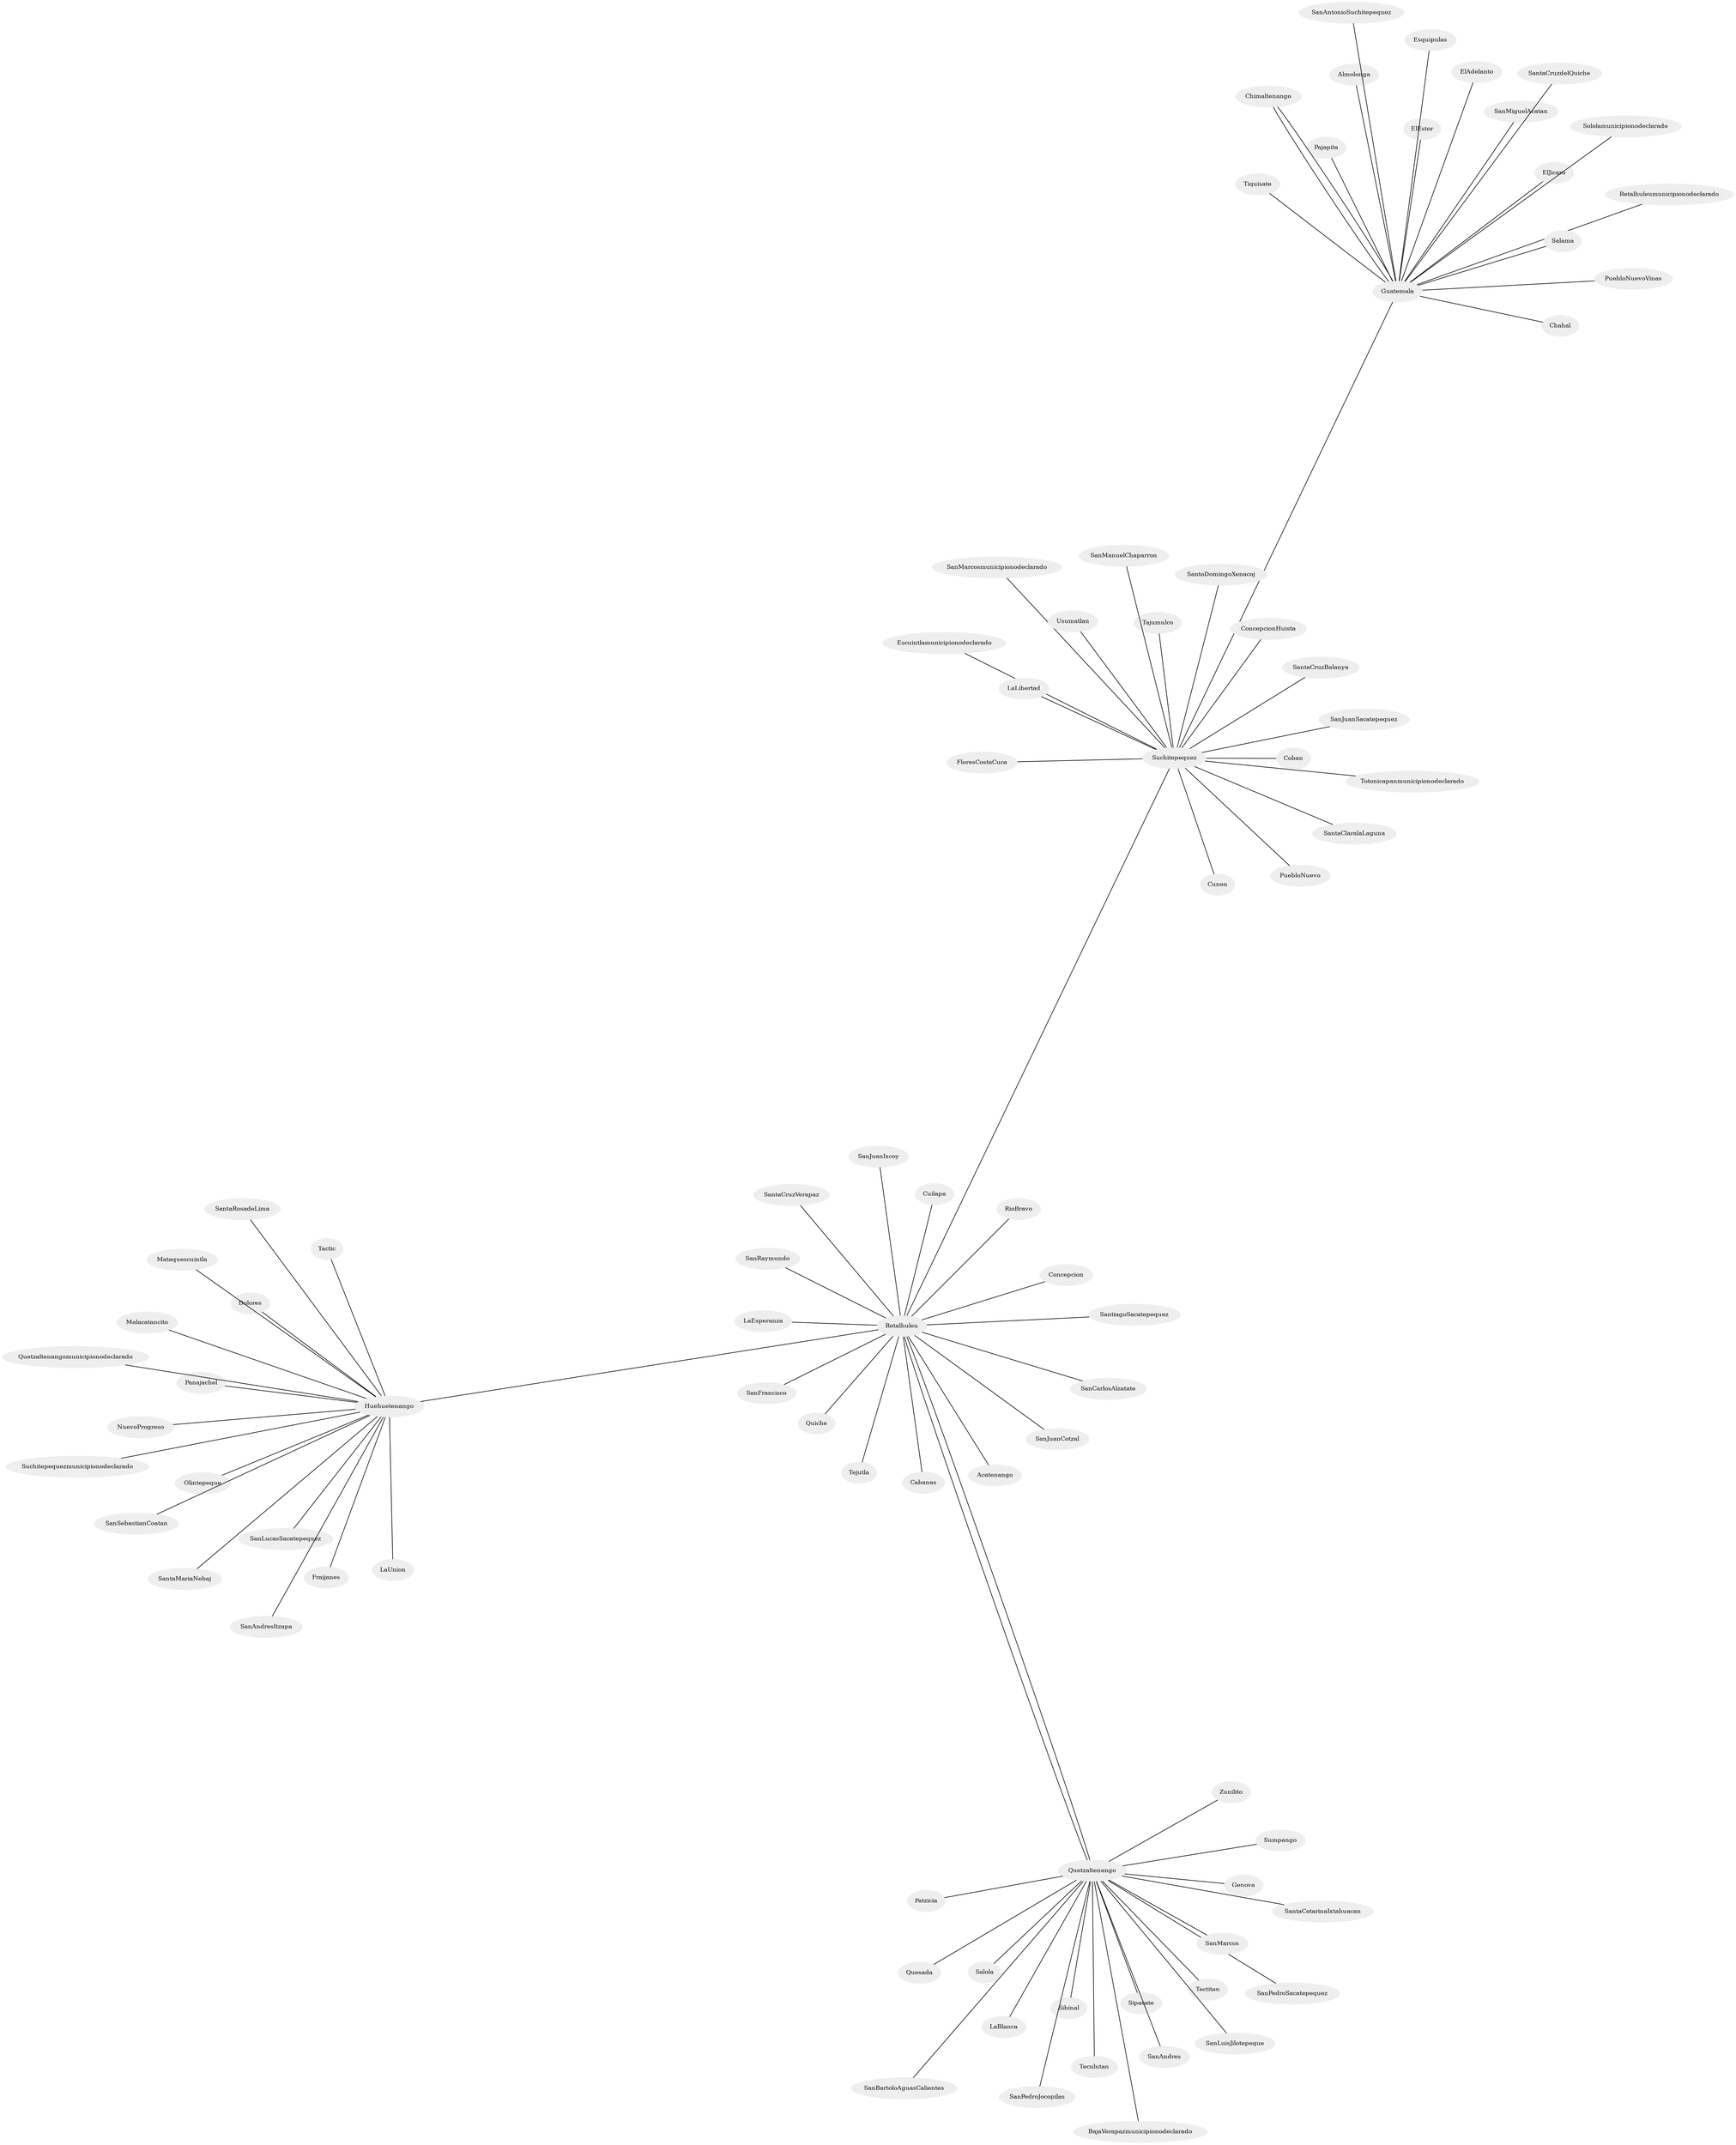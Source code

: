  graph G
{
node [style = filled]
node [fillcolor = "#EEEEEE"]
node [color = "#EEEEEE"]
node [fontsize = 10]
layout=fdp
K=2
Retalhuleu--Suchitepequez
Retalhuleu--SanRaymundo
Retalhuleu--SantiagoSacatepequez
Retalhuleu--Acatenango
Retalhuleu--Cuilapa
Retalhuleu--Concepcion
Retalhuleu--Quetzaltenango
Retalhuleu--LaEsperanza
Retalhuleu--RioBravo
Retalhuleu--Tejutla
Retalhuleu--Huehuetenango
Retalhuleu--SanJuanIxcoy
Retalhuleu--SanJuanCotzal
Retalhuleu--SantaCruzVerapaz
Retalhuleu--SanFrancisco
Retalhuleu--Cabanas
Retalhuleu--SanCarlosAlzatate
Suchitepequez--Guatemala
Suchitepequez--SanJuanSacatepequez
Suchitepequez--SantoDomingoXenacoj
Suchitepequez--SantaCruzBalanya
Suchitepequez--Escuintlamunicipionodeclarado
Suchitepequez--SantaClaralaLaguna
Suchitepequez--Totonicapanmunicipionodeclarado
Suchitepequez--FloresCostaCuca
Suchitepequez--PuebloNuevo
Suchitepequez--Tajumulco
Suchitepequez--SanMarcosmunicipionodeclarado
Suchitepequez--ConcepcionHuista
Suchitepequez--Cunen
Suchitepequez--Coban
Suchitepequez--LaLibertad
Suchitepequez--Usumatlan
Suchitepequez--SanManuelChaparron
Guatemala--ElJicaro
Guatemala--Chimaltenango
Guatemala--Tiquisate
Guatemala--PuebloNuevoVinas
Guatemala--Sololamunicipionodeclarado
Guatemala--Almolonga
Guatemala--SanAntonioSuchitepequez
Guatemala--Retalhuleumunicipionodeclarado
Guatemala--Pajapita
Guatemala--SanMiguelAcatan
Guatemala--SantaCruzdelQuiche
Guatemala--Salama
Guatemala--Chahal
Guatemala--ElEstor
Guatemala--Esquipulas
Guatemala--ElAdelanto
Quetzaltenango--SanPedroSacatepequez
Quetzaltenango--Sumpango
Quetzaltenango--Patzicia
Quetzaltenango--Sipacate
Quetzaltenango--SantaCatarinaIxtahuacan
Quetzaltenango--SanMarcos
Quetzaltenango--SanBartoloAguasCalientes
Quetzaltenango--Genova
Quetzaltenango--Zunilito
Quetzaltenango--Sibinal
Quetzaltenango--LaBlanca
Quetzaltenango--Tectitan
Quetzaltenango--SanPedroJocopilas
Quetzaltenango--BajaVerapazmunicipionodeclarado
Quetzaltenango--SanAndres
Quetzaltenango--Teculutan
Quetzaltenango--SanLuisJilotepeque
Quetzaltenango--Quesada
Quetzaltenango--Salola
Quetzaltenango--Retalhuleu
Huehuetenango--Fraijanes
Huehuetenango--SanLucasSacatepequez
Huehuetenango--SanAndresItzapa
Huehuetenango--SantaRosadeLima
Huehuetenango--Panajachel
Huehuetenango--Olintepeque
Huehuetenango--Quetzaltenangomunicipionodeclarado
Huehuetenango--Suchitepequezmunicipionodeclarado
Huehuetenango--NuevoProgreso
Huehuetenango--Malacatancito
Huehuetenango--SanSebastianCoatan
Huehuetenango--SantaMariaNebaj
Huehuetenango--Tactic
Huehuetenango--Dolores
Huehuetenango--LaUnion
Huehuetenango--Mataquescuintla
Chimaltenango--Guatemala
Quiche--Retalhuleu
}